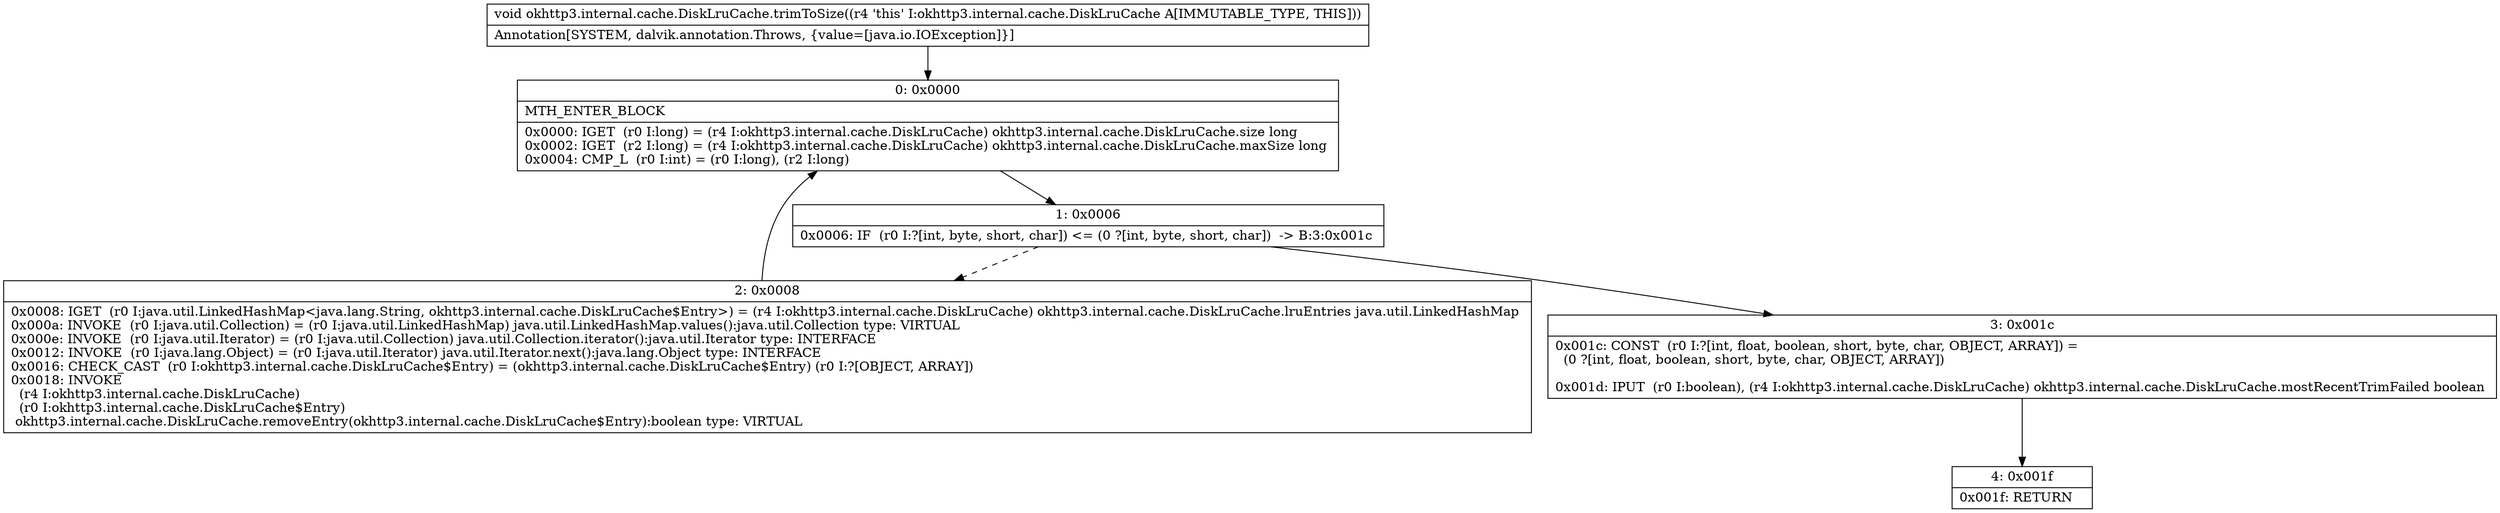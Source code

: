 digraph "CFG forokhttp3.internal.cache.DiskLruCache.trimToSize()V" {
Node_0 [shape=record,label="{0\:\ 0x0000|MTH_ENTER_BLOCK\l|0x0000: IGET  (r0 I:long) = (r4 I:okhttp3.internal.cache.DiskLruCache) okhttp3.internal.cache.DiskLruCache.size long \l0x0002: IGET  (r2 I:long) = (r4 I:okhttp3.internal.cache.DiskLruCache) okhttp3.internal.cache.DiskLruCache.maxSize long \l0x0004: CMP_L  (r0 I:int) = (r0 I:long), (r2 I:long) \l}"];
Node_1 [shape=record,label="{1\:\ 0x0006|0x0006: IF  (r0 I:?[int, byte, short, char]) \<= (0 ?[int, byte, short, char])  \-\> B:3:0x001c \l}"];
Node_2 [shape=record,label="{2\:\ 0x0008|0x0008: IGET  (r0 I:java.util.LinkedHashMap\<java.lang.String, okhttp3.internal.cache.DiskLruCache$Entry\>) = (r4 I:okhttp3.internal.cache.DiskLruCache) okhttp3.internal.cache.DiskLruCache.lruEntries java.util.LinkedHashMap \l0x000a: INVOKE  (r0 I:java.util.Collection) = (r0 I:java.util.LinkedHashMap) java.util.LinkedHashMap.values():java.util.Collection type: VIRTUAL \l0x000e: INVOKE  (r0 I:java.util.Iterator) = (r0 I:java.util.Collection) java.util.Collection.iterator():java.util.Iterator type: INTERFACE \l0x0012: INVOKE  (r0 I:java.lang.Object) = (r0 I:java.util.Iterator) java.util.Iterator.next():java.lang.Object type: INTERFACE \l0x0016: CHECK_CAST  (r0 I:okhttp3.internal.cache.DiskLruCache$Entry) = (okhttp3.internal.cache.DiskLruCache$Entry) (r0 I:?[OBJECT, ARRAY]) \l0x0018: INVOKE  \l  (r4 I:okhttp3.internal.cache.DiskLruCache)\l  (r0 I:okhttp3.internal.cache.DiskLruCache$Entry)\l okhttp3.internal.cache.DiskLruCache.removeEntry(okhttp3.internal.cache.DiskLruCache$Entry):boolean type: VIRTUAL \l}"];
Node_3 [shape=record,label="{3\:\ 0x001c|0x001c: CONST  (r0 I:?[int, float, boolean, short, byte, char, OBJECT, ARRAY]) = \l  (0 ?[int, float, boolean, short, byte, char, OBJECT, ARRAY])\l \l0x001d: IPUT  (r0 I:boolean), (r4 I:okhttp3.internal.cache.DiskLruCache) okhttp3.internal.cache.DiskLruCache.mostRecentTrimFailed boolean \l}"];
Node_4 [shape=record,label="{4\:\ 0x001f|0x001f: RETURN   \l}"];
MethodNode[shape=record,label="{void okhttp3.internal.cache.DiskLruCache.trimToSize((r4 'this' I:okhttp3.internal.cache.DiskLruCache A[IMMUTABLE_TYPE, THIS]))  | Annotation[SYSTEM, dalvik.annotation.Throws, \{value=[java.io.IOException]\}]\l}"];
MethodNode -> Node_0;
Node_0 -> Node_1;
Node_1 -> Node_2[style=dashed];
Node_1 -> Node_3;
Node_2 -> Node_0;
Node_3 -> Node_4;
}

